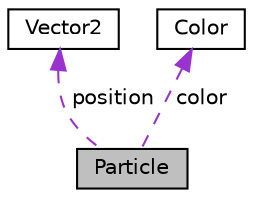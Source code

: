 digraph "Particle"
{
 // LATEX_PDF_SIZE
  edge [fontname="Helvetica",fontsize="10",labelfontname="Helvetica",labelfontsize="10"];
  node [fontname="Helvetica",fontsize="10",shape=record];
  Node1 [label="Particle",height=0.2,width=0.4,color="black", fillcolor="grey75", style="filled", fontcolor="black",tooltip=" "];
  Node2 -> Node1 [dir="back",color="darkorchid3",fontsize="10",style="dashed",label=" position" ,fontname="Helvetica"];
  Node2 [label="Vector2",height=0.2,width=0.4,color="black", fillcolor="white", style="filled",URL="$structVector2.html",tooltip=" "];
  Node3 -> Node1 [dir="back",color="darkorchid3",fontsize="10",style="dashed",label=" color" ,fontname="Helvetica"];
  Node3 [label="Color",height=0.2,width=0.4,color="black", fillcolor="white", style="filled",URL="$structColor.html",tooltip=" "];
}
